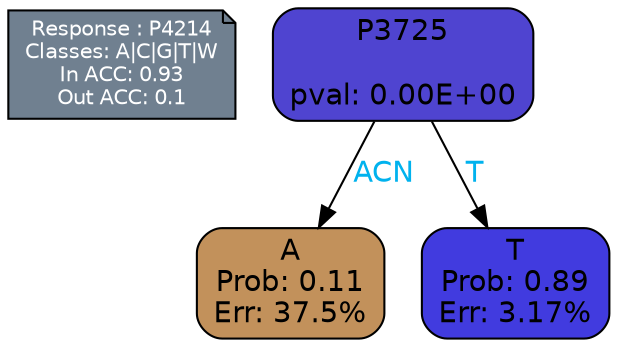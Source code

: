 digraph Tree {
node [shape=box, style="filled, rounded", color="black", fontname=helvetica] ;
graph [ranksep=equally, splines=polylines, bgcolor=transparent, dpi=600] ;
edge [fontname=helvetica] ;
LEGEND [label="Response : P4214
Classes: A|C|G|T|W
In ACC: 0.93
Out ACC: 0.1
",shape=note,align=left,style=filled,fillcolor="slategray",fontcolor="white",fontsize=10];1 [label="P3725

pval: 0.00E+00", fillcolor="#4f44d0"] ;
2 [label="A
Prob: 0.11
Err: 37.5%", fillcolor="#c2915b"] ;
3 [label="T
Prob: 0.89
Err: 3.17%", fillcolor="#413bdf"] ;
1 -> 2 [label="ACN",fontcolor=deepskyblue2] ;
1 -> 3 [label="T",fontcolor=deepskyblue2] ;
{rank = same; 2;3;}{rank = same; LEGEND;1;}}